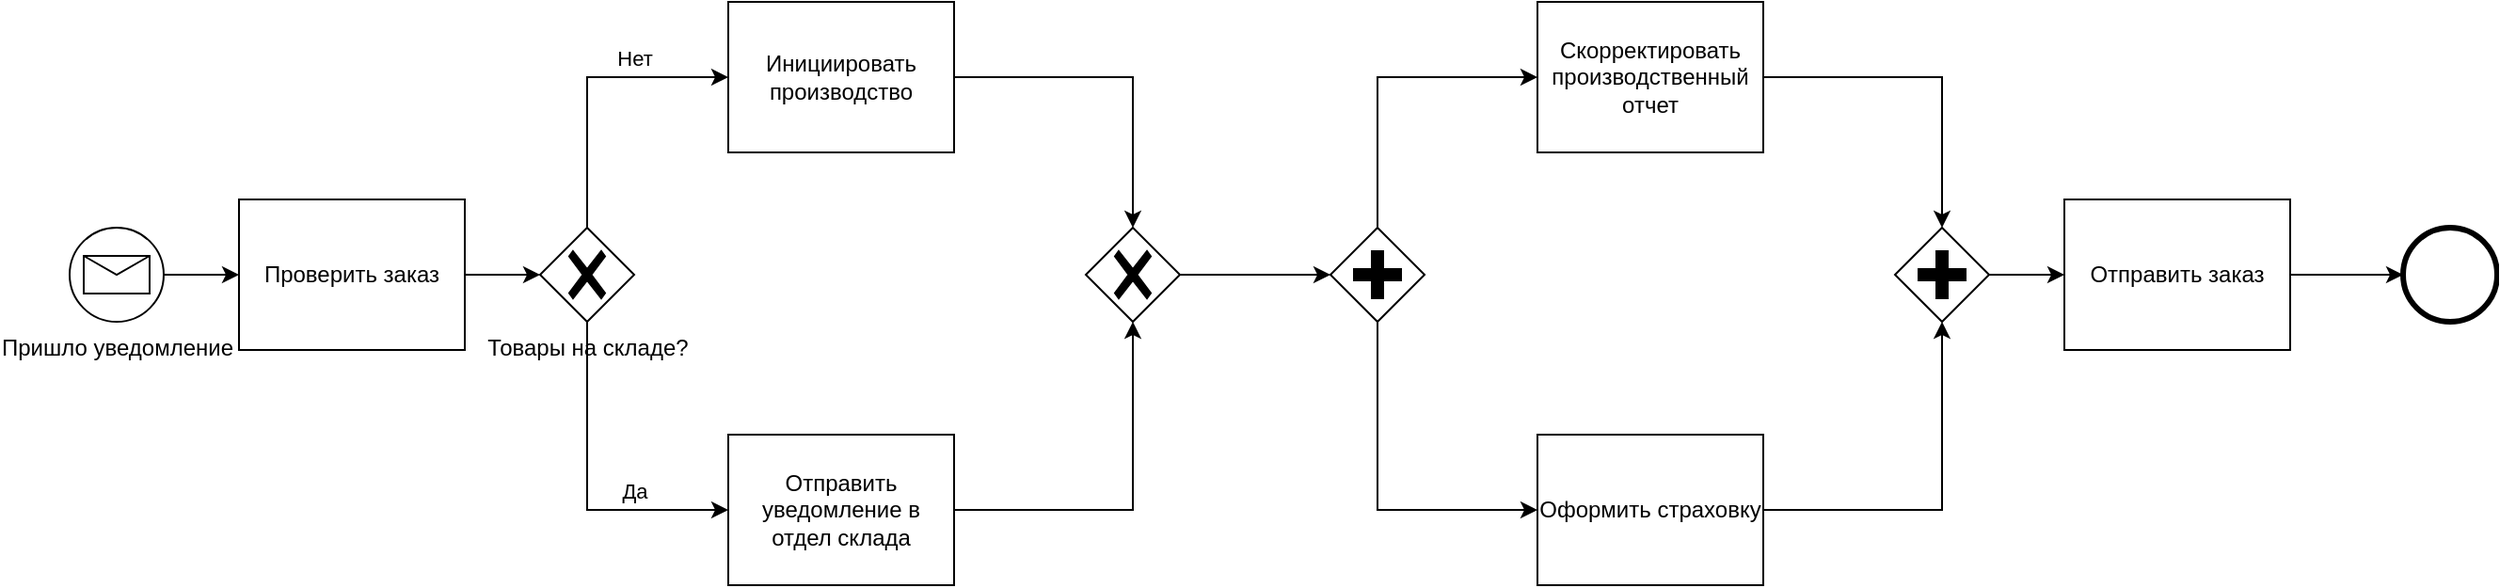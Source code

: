 <mxfile version="27.0.9">
  <diagram name="Страница — 1" id="nWIzDVRs9XysQBNBe1HI">
    <mxGraphModel dx="1678" dy="999" grid="1" gridSize="10" guides="1" tooltips="1" connect="1" arrows="1" fold="1" page="1" pageScale="1" pageWidth="827" pageHeight="1169" math="0" shadow="0">
      <root>
        <mxCell id="0" />
        <mxCell id="1" parent="0" />
        <mxCell id="E9sKRUKWA_3DW5ulVkiY-1" value="Пришло уведомление" style="points=[[0.145,0.145,0],[0.5,0,0],[0.855,0.145,0],[1,0.5,0],[0.855,0.855,0],[0.5,1,0],[0.145,0.855,0],[0,0.5,0]];shape=mxgraph.bpmn.event;html=1;verticalLabelPosition=bottom;labelBackgroundColor=#ffffff;verticalAlign=top;align=center;perimeter=ellipsePerimeter;outlineConnect=0;aspect=fixed;outline=standard;symbol=message;" vertex="1" parent="1">
          <mxGeometry x="100" y="310" width="50" height="50" as="geometry" />
        </mxCell>
        <mxCell id="E9sKRUKWA_3DW5ulVkiY-2" value="Проверить заказ" style="points=[[0.25,0,0],[0.5,0,0],[0.75,0,0],[1,0.25,0],[1,0.5,0],[1,0.75,0],[0.75,1,0],[0.5,1,0],[0.25,1,0],[0,0.75,0],[0,0.5,0],[0,0.25,0]];shape=mxgraph.bpmn.task2;whiteSpace=wrap;rectStyle=rounded;size=10;html=1;container=1;expand=0;collapsible=0;taskMarker=abstract;" vertex="1" parent="1">
          <mxGeometry x="190" y="295" width="120" height="80" as="geometry" />
        </mxCell>
        <mxCell id="E9sKRUKWA_3DW5ulVkiY-3" style="edgeStyle=orthogonalEdgeStyle;rounded=0;orthogonalLoop=1;jettySize=auto;html=1;exitX=1;exitY=0.5;exitDx=0;exitDy=0;exitPerimeter=0;entryX=0;entryY=0.5;entryDx=0;entryDy=0;entryPerimeter=0;" edge="1" parent="1" source="E9sKRUKWA_3DW5ulVkiY-1" target="E9sKRUKWA_3DW5ulVkiY-2">
          <mxGeometry relative="1" as="geometry" />
        </mxCell>
        <mxCell id="E9sKRUKWA_3DW5ulVkiY-4" value="Товары на складе?" style="points=[[0.25,0.25,0],[0.5,0,0],[0.75,0.25,0],[1,0.5,0],[0.75,0.75,0],[0.5,1,0],[0.25,0.75,0],[0,0.5,0]];shape=mxgraph.bpmn.gateway2;html=1;verticalLabelPosition=bottom;labelBackgroundColor=#ffffff;verticalAlign=top;align=center;perimeter=rhombusPerimeter;outlineConnect=0;outline=none;symbol=none;gwType=exclusive;" vertex="1" parent="1">
          <mxGeometry x="350" y="310" width="50" height="50" as="geometry" />
        </mxCell>
        <mxCell id="E9sKRUKWA_3DW5ulVkiY-5" style="edgeStyle=orthogonalEdgeStyle;rounded=0;orthogonalLoop=1;jettySize=auto;html=1;exitX=1;exitY=0.5;exitDx=0;exitDy=0;exitPerimeter=0;entryX=0;entryY=0.5;entryDx=0;entryDy=0;entryPerimeter=0;" edge="1" parent="1" source="E9sKRUKWA_3DW5ulVkiY-2" target="E9sKRUKWA_3DW5ulVkiY-4">
          <mxGeometry relative="1" as="geometry" />
        </mxCell>
        <mxCell id="E9sKRUKWA_3DW5ulVkiY-6" value="Инициировать производство" style="points=[[0.25,0,0],[0.5,0,0],[0.75,0,0],[1,0.25,0],[1,0.5,0],[1,0.75,0],[0.75,1,0],[0.5,1,0],[0.25,1,0],[0,0.75,0],[0,0.5,0],[0,0.25,0]];shape=mxgraph.bpmn.task2;whiteSpace=wrap;rectStyle=rounded;size=10;html=1;container=1;expand=0;collapsible=0;taskMarker=abstract;" vertex="1" parent="1">
          <mxGeometry x="450" y="190" width="120" height="80" as="geometry" />
        </mxCell>
        <mxCell id="E9sKRUKWA_3DW5ulVkiY-7" style="edgeStyle=orthogonalEdgeStyle;rounded=0;orthogonalLoop=1;jettySize=auto;html=1;exitX=0.5;exitY=0;exitDx=0;exitDy=0;exitPerimeter=0;entryX=0;entryY=0.5;entryDx=0;entryDy=0;entryPerimeter=0;" edge="1" parent="1" source="E9sKRUKWA_3DW5ulVkiY-4" target="E9sKRUKWA_3DW5ulVkiY-6">
          <mxGeometry relative="1" as="geometry" />
        </mxCell>
        <mxCell id="E9sKRUKWA_3DW5ulVkiY-8" value="Нет" style="edgeLabel;html=1;align=center;verticalAlign=middle;resizable=0;points=[];" vertex="1" connectable="0" parent="E9sKRUKWA_3DW5ulVkiY-7">
          <mxGeometry x="-0.161" relative="1" as="geometry">
            <mxPoint x="25" y="-25" as="offset" />
          </mxGeometry>
        </mxCell>
        <mxCell id="E9sKRUKWA_3DW5ulVkiY-9" value="Отправить уведомление в отдел склада" style="points=[[0.25,0,0],[0.5,0,0],[0.75,0,0],[1,0.25,0],[1,0.5,0],[1,0.75,0],[0.75,1,0],[0.5,1,0],[0.25,1,0],[0,0.75,0],[0,0.5,0],[0,0.25,0]];shape=mxgraph.bpmn.task2;whiteSpace=wrap;rectStyle=rounded;size=10;html=1;container=1;expand=0;collapsible=0;taskMarker=abstract;" vertex="1" parent="1">
          <mxGeometry x="450" y="420" width="120" height="80" as="geometry" />
        </mxCell>
        <mxCell id="E9sKRUKWA_3DW5ulVkiY-10" style="edgeStyle=orthogonalEdgeStyle;rounded=0;orthogonalLoop=1;jettySize=auto;html=1;exitX=0.5;exitY=1;exitDx=0;exitDy=0;exitPerimeter=0;entryX=0;entryY=0.5;entryDx=0;entryDy=0;entryPerimeter=0;" edge="1" parent="1" source="E9sKRUKWA_3DW5ulVkiY-4" target="E9sKRUKWA_3DW5ulVkiY-9">
          <mxGeometry relative="1" as="geometry" />
        </mxCell>
        <mxCell id="E9sKRUKWA_3DW5ulVkiY-11" value="Да" style="edgeLabel;html=1;align=center;verticalAlign=middle;resizable=0;points=[];" vertex="1" connectable="0" parent="E9sKRUKWA_3DW5ulVkiY-10">
          <mxGeometry x="0.335" y="-2" relative="1" as="geometry">
            <mxPoint x="8" y="-12" as="offset" />
          </mxGeometry>
        </mxCell>
        <mxCell id="E9sKRUKWA_3DW5ulVkiY-12" value="" style="points=[[0.25,0.25,0],[0.5,0,0],[0.75,0.25,0],[1,0.5,0],[0.75,0.75,0],[0.5,1,0],[0.25,0.75,0],[0,0.5,0]];shape=mxgraph.bpmn.gateway2;html=1;verticalLabelPosition=bottom;labelBackgroundColor=#ffffff;verticalAlign=top;align=center;perimeter=rhombusPerimeter;outlineConnect=0;outline=none;symbol=none;gwType=exclusive;" vertex="1" parent="1">
          <mxGeometry x="640" y="310" width="50" height="50" as="geometry" />
        </mxCell>
        <mxCell id="E9sKRUKWA_3DW5ulVkiY-13" style="edgeStyle=orthogonalEdgeStyle;rounded=0;orthogonalLoop=1;jettySize=auto;html=1;exitX=1;exitY=0.5;exitDx=0;exitDy=0;exitPerimeter=0;entryX=0.5;entryY=0;entryDx=0;entryDy=0;entryPerimeter=0;" edge="1" parent="1" source="E9sKRUKWA_3DW5ulVkiY-6" target="E9sKRUKWA_3DW5ulVkiY-12">
          <mxGeometry relative="1" as="geometry" />
        </mxCell>
        <mxCell id="E9sKRUKWA_3DW5ulVkiY-14" style="edgeStyle=orthogonalEdgeStyle;rounded=0;orthogonalLoop=1;jettySize=auto;html=1;exitX=1;exitY=0.5;exitDx=0;exitDy=0;exitPerimeter=0;entryX=0.5;entryY=1;entryDx=0;entryDy=0;entryPerimeter=0;" edge="1" parent="1" source="E9sKRUKWA_3DW5ulVkiY-9" target="E9sKRUKWA_3DW5ulVkiY-12">
          <mxGeometry relative="1" as="geometry" />
        </mxCell>
        <mxCell id="E9sKRUKWA_3DW5ulVkiY-15" value="" style="points=[[0.25,0.25,0],[0.5,0,0],[0.75,0.25,0],[1,0.5,0],[0.75,0.75,0],[0.5,1,0],[0.25,0.75,0],[0,0.5,0]];shape=mxgraph.bpmn.gateway2;html=1;verticalLabelPosition=bottom;labelBackgroundColor=#ffffff;verticalAlign=top;align=center;perimeter=rhombusPerimeter;outlineConnect=0;outline=none;symbol=none;gwType=parallel;" vertex="1" parent="1">
          <mxGeometry x="770" y="310" width="50" height="50" as="geometry" />
        </mxCell>
        <mxCell id="E9sKRUKWA_3DW5ulVkiY-16" style="edgeStyle=orthogonalEdgeStyle;rounded=0;orthogonalLoop=1;jettySize=auto;html=1;exitX=1;exitY=0.5;exitDx=0;exitDy=0;exitPerimeter=0;entryX=0;entryY=0.5;entryDx=0;entryDy=0;entryPerimeter=0;" edge="1" parent="1" source="E9sKRUKWA_3DW5ulVkiY-12" target="E9sKRUKWA_3DW5ulVkiY-15">
          <mxGeometry relative="1" as="geometry" />
        </mxCell>
        <mxCell id="E9sKRUKWA_3DW5ulVkiY-17" value="Скорректировать производственный отчет" style="points=[[0.25,0,0],[0.5,0,0],[0.75,0,0],[1,0.25,0],[1,0.5,0],[1,0.75,0],[0.75,1,0],[0.5,1,0],[0.25,1,0],[0,0.75,0],[0,0.5,0],[0,0.25,0]];shape=mxgraph.bpmn.task2;whiteSpace=wrap;rectStyle=rounded;size=10;html=1;container=1;expand=0;collapsible=0;taskMarker=abstract;" vertex="1" parent="1">
          <mxGeometry x="880" y="190" width="120" height="80" as="geometry" />
        </mxCell>
        <mxCell id="E9sKRUKWA_3DW5ulVkiY-18" value="Оформить страховку" style="points=[[0.25,0,0],[0.5,0,0],[0.75,0,0],[1,0.25,0],[1,0.5,0],[1,0.75,0],[0.75,1,0],[0.5,1,0],[0.25,1,0],[0,0.75,0],[0,0.5,0],[0,0.25,0]];shape=mxgraph.bpmn.task2;whiteSpace=wrap;rectStyle=rounded;size=10;html=1;container=1;expand=0;collapsible=0;taskMarker=abstract;" vertex="1" parent="1">
          <mxGeometry x="880" y="420" width="120" height="80" as="geometry" />
        </mxCell>
        <mxCell id="E9sKRUKWA_3DW5ulVkiY-19" style="edgeStyle=orthogonalEdgeStyle;rounded=0;orthogonalLoop=1;jettySize=auto;html=1;exitX=0.5;exitY=0;exitDx=0;exitDy=0;exitPerimeter=0;entryX=0;entryY=0.5;entryDx=0;entryDy=0;entryPerimeter=0;" edge="1" parent="1" source="E9sKRUKWA_3DW5ulVkiY-15" target="E9sKRUKWA_3DW5ulVkiY-17">
          <mxGeometry relative="1" as="geometry" />
        </mxCell>
        <mxCell id="E9sKRUKWA_3DW5ulVkiY-20" style="edgeStyle=orthogonalEdgeStyle;rounded=0;orthogonalLoop=1;jettySize=auto;html=1;exitX=0.5;exitY=1;exitDx=0;exitDy=0;exitPerimeter=0;entryX=0;entryY=0.5;entryDx=0;entryDy=0;entryPerimeter=0;" edge="1" parent="1" source="E9sKRUKWA_3DW5ulVkiY-15" target="E9sKRUKWA_3DW5ulVkiY-18">
          <mxGeometry relative="1" as="geometry" />
        </mxCell>
        <mxCell id="E9sKRUKWA_3DW5ulVkiY-21" value="" style="points=[[0.25,0.25,0],[0.5,0,0],[0.75,0.25,0],[1,0.5,0],[0.75,0.75,0],[0.5,1,0],[0.25,0.75,0],[0,0.5,0]];shape=mxgraph.bpmn.gateway2;html=1;verticalLabelPosition=bottom;labelBackgroundColor=#ffffff;verticalAlign=top;align=center;perimeter=rhombusPerimeter;outlineConnect=0;outline=none;symbol=none;gwType=parallel;" vertex="1" parent="1">
          <mxGeometry x="1070" y="310" width="50" height="50" as="geometry" />
        </mxCell>
        <mxCell id="E9sKRUKWA_3DW5ulVkiY-22" style="edgeStyle=orthogonalEdgeStyle;rounded=0;orthogonalLoop=1;jettySize=auto;html=1;exitX=1;exitY=0.5;exitDx=0;exitDy=0;exitPerimeter=0;entryX=0.5;entryY=0;entryDx=0;entryDy=0;entryPerimeter=0;" edge="1" parent="1" source="E9sKRUKWA_3DW5ulVkiY-17" target="E9sKRUKWA_3DW5ulVkiY-21">
          <mxGeometry relative="1" as="geometry" />
        </mxCell>
        <mxCell id="E9sKRUKWA_3DW5ulVkiY-23" style="edgeStyle=orthogonalEdgeStyle;rounded=0;orthogonalLoop=1;jettySize=auto;html=1;exitX=1;exitY=0.5;exitDx=0;exitDy=0;exitPerimeter=0;entryX=0.5;entryY=1;entryDx=0;entryDy=0;entryPerimeter=0;" edge="1" parent="1" source="E9sKRUKWA_3DW5ulVkiY-18" target="E9sKRUKWA_3DW5ulVkiY-21">
          <mxGeometry relative="1" as="geometry" />
        </mxCell>
        <mxCell id="E9sKRUKWA_3DW5ulVkiY-24" value="Отправить заказ" style="points=[[0.25,0,0],[0.5,0,0],[0.75,0,0],[1,0.25,0],[1,0.5,0],[1,0.75,0],[0.75,1,0],[0.5,1,0],[0.25,1,0],[0,0.75,0],[0,0.5,0],[0,0.25,0]];shape=mxgraph.bpmn.task2;whiteSpace=wrap;rectStyle=rounded;size=10;html=1;container=1;expand=0;collapsible=0;taskMarker=abstract;" vertex="1" parent="1">
          <mxGeometry x="1160" y="295" width="120" height="80" as="geometry" />
        </mxCell>
        <mxCell id="E9sKRUKWA_3DW5ulVkiY-25" style="edgeStyle=orthogonalEdgeStyle;rounded=0;orthogonalLoop=1;jettySize=auto;html=1;exitX=1;exitY=0.5;exitDx=0;exitDy=0;exitPerimeter=0;entryX=0;entryY=0.5;entryDx=0;entryDy=0;entryPerimeter=0;" edge="1" parent="1" source="E9sKRUKWA_3DW5ulVkiY-21" target="E9sKRUKWA_3DW5ulVkiY-24">
          <mxGeometry relative="1" as="geometry" />
        </mxCell>
        <mxCell id="E9sKRUKWA_3DW5ulVkiY-26" value="" style="points=[[0.145,0.145,0],[0.5,0,0],[0.855,0.145,0],[1,0.5,0],[0.855,0.855,0],[0.5,1,0],[0.145,0.855,0],[0,0.5,0]];shape=mxgraph.bpmn.event;html=1;verticalLabelPosition=bottom;labelBackgroundColor=#ffffff;verticalAlign=top;align=center;perimeter=ellipsePerimeter;outlineConnect=0;aspect=fixed;outline=end;symbol=terminate2;" vertex="1" parent="1">
          <mxGeometry x="1340" y="310" width="50" height="50" as="geometry" />
        </mxCell>
        <mxCell id="E9sKRUKWA_3DW5ulVkiY-27" style="edgeStyle=orthogonalEdgeStyle;rounded=0;orthogonalLoop=1;jettySize=auto;html=1;exitX=1;exitY=0.5;exitDx=0;exitDy=0;exitPerimeter=0;entryX=0;entryY=0.5;entryDx=0;entryDy=0;entryPerimeter=0;" edge="1" parent="1" source="E9sKRUKWA_3DW5ulVkiY-24" target="E9sKRUKWA_3DW5ulVkiY-26">
          <mxGeometry relative="1" as="geometry" />
        </mxCell>
      </root>
    </mxGraphModel>
  </diagram>
</mxfile>
